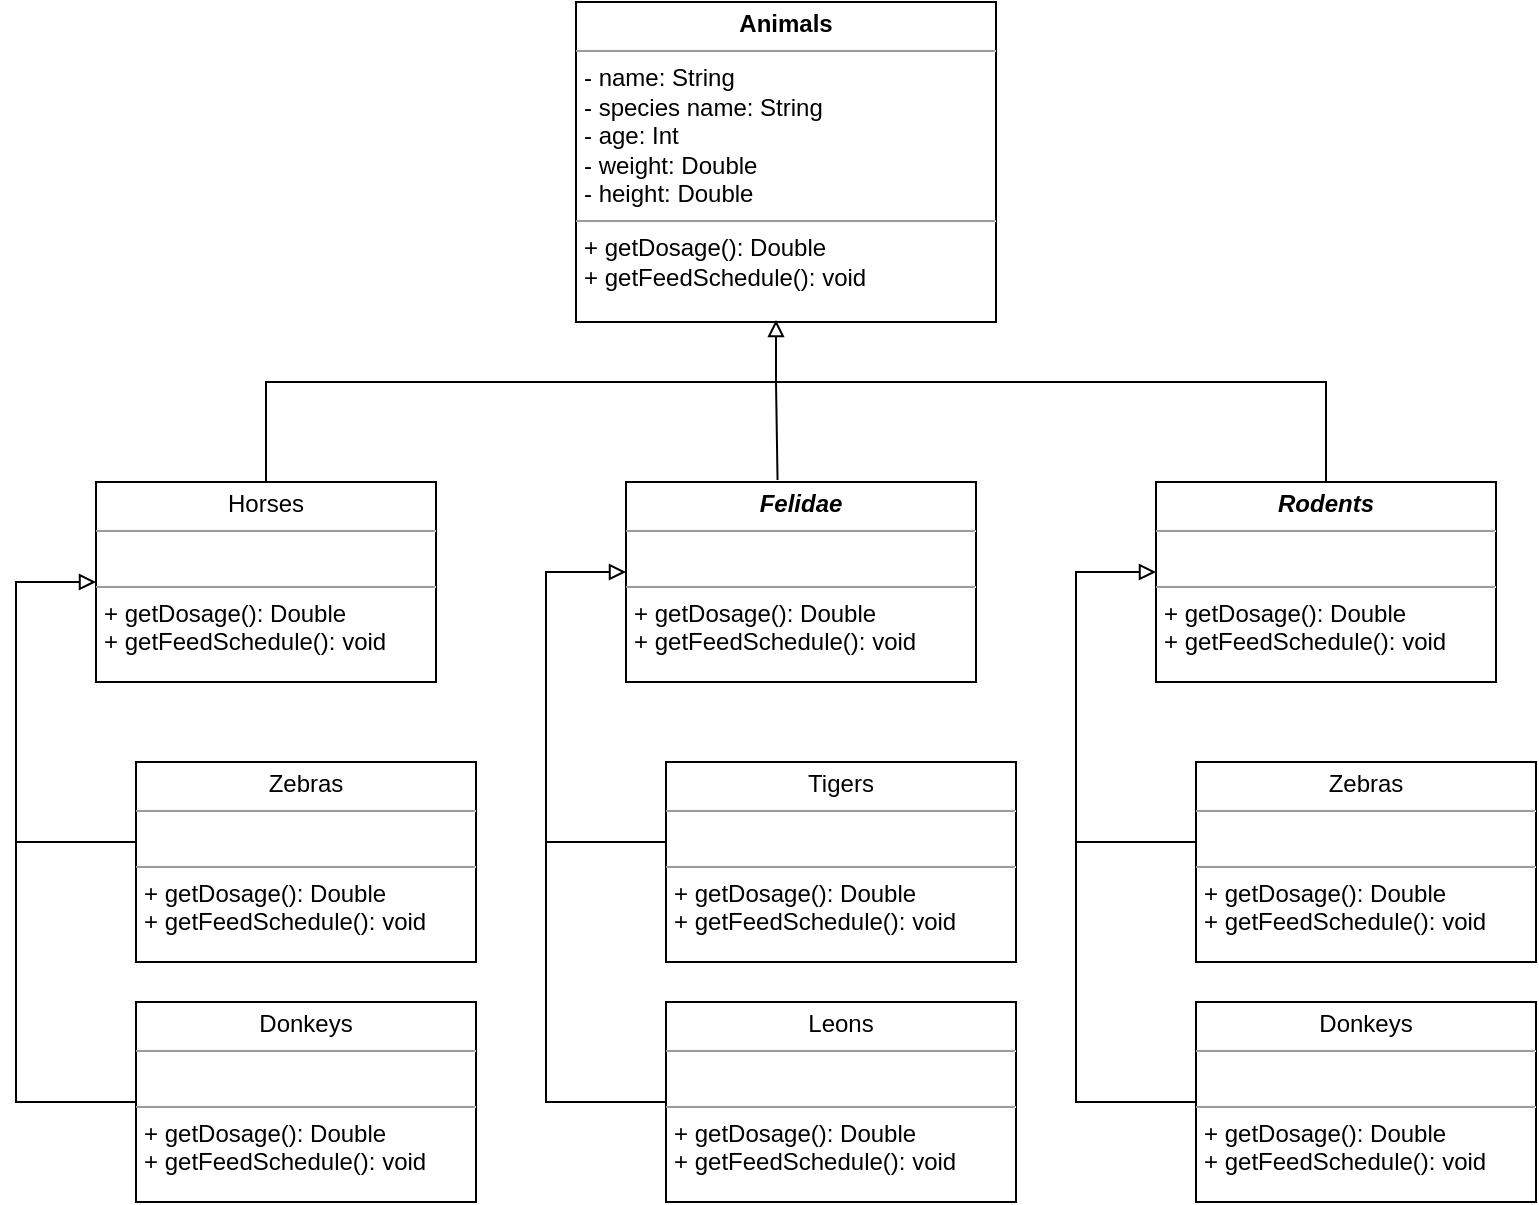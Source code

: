 <mxfile version="20.2.5" type="github">
  <diagram name="Page-1" id="c4acf3e9-155e-7222-9cf6-157b1a14988f">
    <mxGraphModel dx="1130" dy="661" grid="1" gridSize="10" guides="1" tooltips="1" connect="1" arrows="1" fold="1" page="1" pageScale="1" pageWidth="850" pageHeight="1100" background="none" math="0" shadow="0">
      <root>
        <mxCell id="0" />
        <mxCell id="1" parent="0" />
        <mxCell id="5d2195bd80daf111-18" value="&lt;p style=&quot;margin:0px;margin-top:4px;text-align:center;&quot;&gt;&lt;b&gt;Animals&lt;/b&gt;&lt;/p&gt;&lt;hr size=&quot;1&quot;&gt;&lt;p style=&quot;margin:0px;margin-left:4px;&quot;&gt;&lt;font style=&quot;font-size: 12px;&quot;&gt;-&lt;/font&gt; name: String&lt;br&gt;&lt;/p&gt;&lt;p style=&quot;margin:0px;margin-left:4px;&quot;&gt;- species name: String&lt;br&gt;- age: Int&lt;/p&gt;&lt;p style=&quot;margin:0px;margin-left:4px;&quot;&gt;- weight: Double&lt;/p&gt;&lt;p style=&quot;margin:0px;margin-left:4px;&quot;&gt;- height: Double&lt;br&gt;&lt;/p&gt;&lt;hr size=&quot;1&quot;&gt;&lt;p style=&quot;margin:0px;margin-left:4px;&quot;&gt;+ getDosage(): Double&lt;br&gt;+ getFeedSchedule(): void&lt;/p&gt;" style="verticalAlign=top;align=left;overflow=fill;fontSize=12;fontFamily=Helvetica;html=1;rounded=0;shadow=0;comic=0;labelBackgroundColor=none;strokeWidth=1" parent="1" vertex="1">
          <mxGeometry x="320" y="40" width="210" height="160" as="geometry" />
        </mxCell>
        <mxCell id="hk8cVB6VenFi6ulIDE1M-6" value="&lt;p style=&quot;margin:0px;margin-top:4px;text-align:center;&quot;&gt;Horses&lt;br&gt;&lt;/p&gt;&lt;hr size=&quot;1&quot;&gt;&lt;div&gt;&lt;br&gt;&lt;/div&gt;&lt;hr size=&quot;1&quot;&gt;&lt;p style=&quot;margin:0px;margin-left:4px;&quot;&gt;+ getDosage(): Double&lt;/p&gt;&lt;p style=&quot;margin:0px;margin-left:4px;&quot;&gt;+ getFeedSchedule(): void&lt;br&gt;&lt;/p&gt;" style="verticalAlign=top;align=left;overflow=fill;fontSize=12;fontFamily=Helvetica;html=1;" vertex="1" parent="1">
          <mxGeometry x="80" y="280" width="170" height="100" as="geometry" />
        </mxCell>
        <mxCell id="hk8cVB6VenFi6ulIDE1M-8" value="&lt;p style=&quot;margin:0px;margin-top:4px;text-align:center;&quot;&gt;&lt;b&gt;&lt;i&gt;Felidae&lt;/i&gt;&lt;/b&gt;&lt;br&gt;&lt;/p&gt;&lt;hr size=&quot;1&quot;&gt;&lt;p style=&quot;margin:0px;margin-left:4px;&quot;&gt;&lt;br&gt;&lt;/p&gt;&lt;hr size=&quot;1&quot;&gt;&lt;p style=&quot;margin:0px;margin-left:4px;&quot;&gt;+ getDosage(): Double&lt;br&gt;&lt;/p&gt;&lt;p style=&quot;margin:0px;margin-left:4px;&quot;&gt;+ getFeedSchedule(): void&lt;/p&gt;&lt;p style=&quot;margin:0px;margin-left:4px;&quot;&gt;&lt;/p&gt;" style="verticalAlign=top;align=left;overflow=fill;fontSize=12;fontFamily=Helvetica;html=1;" vertex="1" parent="1">
          <mxGeometry x="345" y="280" width="175" height="100" as="geometry" />
        </mxCell>
        <mxCell id="hk8cVB6VenFi6ulIDE1M-9" value="&lt;p style=&quot;margin:0px;margin-top:4px;text-align:center;&quot;&gt;&lt;b&gt;&lt;i&gt;Rodents&lt;/i&gt;&lt;/b&gt;&lt;/p&gt;&lt;hr size=&quot;1&quot;&gt;&lt;p style=&quot;margin:0px;margin-left:4px;&quot;&gt;&lt;br&gt;&lt;/p&gt;&lt;hr size=&quot;1&quot;&gt;&lt;p style=&quot;margin:0px;margin-left:4px;&quot;&gt;+ getDosage(): Double&lt;br&gt;&lt;/p&gt;&lt;p style=&quot;margin:0px;margin-left:4px;&quot;&gt;+ getFeedSchedule(): void&lt;/p&gt;&lt;p style=&quot;margin:0px;margin-left:4px;&quot;&gt;&lt;/p&gt;" style="verticalAlign=top;align=left;overflow=fill;fontSize=12;fontFamily=Helvetica;html=1;" vertex="1" parent="1">
          <mxGeometry x="610" y="280" width="170" height="100" as="geometry" />
        </mxCell>
        <mxCell id="hk8cVB6VenFi6ulIDE1M-12" value="" style="endArrow=block;html=1;rounded=0;fontSize=12;endFill=0;edgeStyle=elbowEdgeStyle;elbow=vertical;exitX=0.5;exitY=0;exitDx=0;exitDy=0;strokeWidth=1;" edge="1" parent="1" source="hk8cVB6VenFi6ulIDE1M-6">
          <mxGeometry width="50" height="50" relative="1" as="geometry">
            <mxPoint x="120" y="250" as="sourcePoint" />
            <mxPoint x="420" y="199" as="targetPoint" />
            <Array as="points">
              <mxPoint x="270" y="230" />
            </Array>
          </mxGeometry>
        </mxCell>
        <mxCell id="hk8cVB6VenFi6ulIDE1M-14" value="" style="endArrow=none;html=1;rounded=0;fontSize=12;elbow=vertical;exitX=0.433;exitY=-0.01;exitDx=0;exitDy=0;exitPerimeter=0;" edge="1" parent="1" source="hk8cVB6VenFi6ulIDE1M-8">
          <mxGeometry width="50" height="50" relative="1" as="geometry">
            <mxPoint x="420" y="260" as="sourcePoint" />
            <mxPoint x="420" y="230" as="targetPoint" />
          </mxGeometry>
        </mxCell>
        <mxCell id="hk8cVB6VenFi6ulIDE1M-15" value="" style="endArrow=none;html=1;rounded=0;fontSize=12;elbow=vertical;edgeStyle=elbowEdgeStyle;exitX=0.5;exitY=0;exitDx=0;exitDy=0;" edge="1" parent="1" source="hk8cVB6VenFi6ulIDE1M-9">
          <mxGeometry width="50" height="50" relative="1" as="geometry">
            <mxPoint x="690" y="270" as="sourcePoint" />
            <mxPoint x="410" y="230" as="targetPoint" />
            <Array as="points">
              <mxPoint x="580" y="230" />
            </Array>
          </mxGeometry>
        </mxCell>
        <mxCell id="hk8cVB6VenFi6ulIDE1M-16" value="&lt;p style=&quot;margin:0px;margin-top:4px;text-align:center;&quot;&gt;Zebras&lt;br&gt;&lt;/p&gt;&lt;hr size=&quot;1&quot;&gt;&lt;div&gt;&lt;br&gt;&lt;/div&gt;&lt;hr size=&quot;1&quot;&gt;&lt;p style=&quot;margin:0px;margin-left:4px;&quot;&gt;+ getDosage(): Double&lt;/p&gt;&lt;p style=&quot;margin:0px;margin-left:4px;&quot;&gt;+ getFeedSchedule(): void&lt;/p&gt;" style="verticalAlign=top;align=left;overflow=fill;fontSize=12;fontFamily=Helvetica;html=1;" vertex="1" parent="1">
          <mxGeometry x="100" y="420" width="170" height="100" as="geometry" />
        </mxCell>
        <mxCell id="hk8cVB6VenFi6ulIDE1M-21" value="&lt;p style=&quot;margin:0px;margin-top:4px;text-align:center;&quot;&gt;Donkeys&lt;br&gt;&lt;/p&gt;&lt;hr size=&quot;1&quot;&gt;&lt;div&gt;&lt;br&gt;&lt;/div&gt;&lt;hr size=&quot;1&quot;&gt;&lt;p style=&quot;margin:0px;margin-left:4px;&quot;&gt;+ getDosage(): Double&lt;br&gt;&lt;/p&gt;&lt;p style=&quot;margin:0px;margin-left:4px;&quot;&gt;+ getFeedSchedule(): void&lt;/p&gt;" style="verticalAlign=top;align=left;overflow=fill;fontSize=12;fontFamily=Helvetica;html=1;" vertex="1" parent="1">
          <mxGeometry x="100" y="540" width="170" height="100" as="geometry" />
        </mxCell>
        <mxCell id="hk8cVB6VenFi6ulIDE1M-22" value="" style="endArrow=block;html=1;rounded=0;fontSize=12;endFill=0;edgeStyle=elbowEdgeStyle;strokeWidth=1;exitX=0;exitY=0.5;exitDx=0;exitDy=0;entryX=0;entryY=0.5;entryDx=0;entryDy=0;" edge="1" parent="1" source="hk8cVB6VenFi6ulIDE1M-21" target="hk8cVB6VenFi6ulIDE1M-6">
          <mxGeometry width="50" height="50" relative="1" as="geometry">
            <mxPoint x="10" y="460" as="sourcePoint" />
            <mxPoint x="50" y="325.0" as="targetPoint" />
            <Array as="points">
              <mxPoint x="40" y="450" />
            </Array>
          </mxGeometry>
        </mxCell>
        <mxCell id="hk8cVB6VenFi6ulIDE1M-25" value="" style="line;strokeWidth=1;html=1;fontSize=12;" vertex="1" parent="1">
          <mxGeometry x="40" y="455" width="60" height="10" as="geometry" />
        </mxCell>
        <mxCell id="hk8cVB6VenFi6ulIDE1M-28" value="&lt;p style=&quot;margin:0px;margin-top:4px;text-align:center;&quot;&gt;Tigers&lt;br&gt;&lt;/p&gt;&lt;hr size=&quot;1&quot;&gt;&lt;div&gt;&lt;br&gt;&lt;/div&gt;&lt;hr size=&quot;1&quot;&gt;&lt;p style=&quot;margin:0px;margin-left:4px;&quot;&gt;+ getDosage(): Double&lt;/p&gt;&lt;p style=&quot;margin:0px;margin-left:4px;&quot;&gt;+ getFeedSchedule(): void&lt;/p&gt;" style="verticalAlign=top;align=left;overflow=fill;fontSize=12;fontFamily=Helvetica;html=1;" vertex="1" parent="1">
          <mxGeometry x="365" y="420" width="175" height="100" as="geometry" />
        </mxCell>
        <mxCell id="hk8cVB6VenFi6ulIDE1M-29" value="&lt;p style=&quot;margin:0px;margin-top:4px;text-align:center;&quot;&gt;Leons&lt;br&gt;&lt;/p&gt;&lt;hr size=&quot;1&quot;&gt;&lt;div&gt;&lt;br&gt;&lt;/div&gt;&lt;hr size=&quot;1&quot;&gt;&lt;p style=&quot;margin:0px;margin-left:4px;&quot;&gt;+ getDosage(): Double&lt;/p&gt;&lt;p style=&quot;margin:0px;margin-left:4px;&quot;&gt;+ getFeedSchedule(): void&lt;/p&gt;" style="verticalAlign=top;align=left;overflow=fill;fontSize=12;fontFamily=Helvetica;html=1;" vertex="1" parent="1">
          <mxGeometry x="365" y="540" width="175" height="100" as="geometry" />
        </mxCell>
        <mxCell id="hk8cVB6VenFi6ulIDE1M-30" value="" style="endArrow=block;html=1;rounded=0;fontSize=12;endFill=0;edgeStyle=elbowEdgeStyle;strokeWidth=1;exitX=0;exitY=0.5;exitDx=0;exitDy=0;entryX=0;entryY=0.5;entryDx=0;entryDy=0;" edge="1" source="hk8cVB6VenFi6ulIDE1M-29" parent="1">
          <mxGeometry width="50" height="50" relative="1" as="geometry">
            <mxPoint x="275" y="460" as="sourcePoint" />
            <mxPoint x="345" y="325.0" as="targetPoint" />
            <Array as="points">
              <mxPoint x="305" y="450" />
            </Array>
          </mxGeometry>
        </mxCell>
        <mxCell id="hk8cVB6VenFi6ulIDE1M-31" value="" style="line;strokeWidth=1;html=1;fontSize=12;" vertex="1" parent="1">
          <mxGeometry x="305" y="455" width="60" height="10" as="geometry" />
        </mxCell>
        <mxCell id="hk8cVB6VenFi6ulIDE1M-32" value="&lt;p style=&quot;margin:0px;margin-top:4px;text-align:center;&quot;&gt;Zebras&lt;br&gt;&lt;/p&gt;&lt;hr size=&quot;1&quot;&gt;&lt;div&gt;&lt;br&gt;&lt;/div&gt;&lt;hr size=&quot;1&quot;&gt;&lt;p style=&quot;margin:0px;margin-left:4px;&quot;&gt;+ getDosage(): Double&lt;br&gt;&lt;/p&gt;&lt;p style=&quot;margin:0px;margin-left:4px;&quot;&gt;+ getFeedSchedule(): void&lt;/p&gt;&lt;p style=&quot;margin:0px;margin-left:4px;&quot;&gt;&lt;/p&gt;" style="verticalAlign=top;align=left;overflow=fill;fontSize=12;fontFamily=Helvetica;html=1;" vertex="1" parent="1">
          <mxGeometry x="630" y="420" width="170" height="100" as="geometry" />
        </mxCell>
        <mxCell id="hk8cVB6VenFi6ulIDE1M-33" value="&lt;p style=&quot;margin:0px;margin-top:4px;text-align:center;&quot;&gt;Donkeys&lt;br&gt;&lt;/p&gt;&lt;hr size=&quot;1&quot;&gt;&lt;div&gt;&lt;br&gt;&lt;/div&gt;&lt;hr size=&quot;1&quot;&gt;&lt;p style=&quot;margin:0px;margin-left:4px;&quot;&gt;+ getDosage(): Double&lt;br&gt;&lt;/p&gt;&lt;p style=&quot;margin:0px;margin-left:4px;&quot;&gt;+ getFeedSchedule(): void&lt;/p&gt;&lt;p style=&quot;margin:0px;margin-left:4px;&quot;&gt;&lt;/p&gt;" style="verticalAlign=top;align=left;overflow=fill;fontSize=12;fontFamily=Helvetica;html=1;" vertex="1" parent="1">
          <mxGeometry x="630" y="540" width="170" height="100" as="geometry" />
        </mxCell>
        <mxCell id="hk8cVB6VenFi6ulIDE1M-34" value="" style="endArrow=block;html=1;rounded=0;fontSize=12;endFill=0;edgeStyle=elbowEdgeStyle;strokeWidth=1;exitX=0;exitY=0.5;exitDx=0;exitDy=0;entryX=0;entryY=0.5;entryDx=0;entryDy=0;" edge="1" source="hk8cVB6VenFi6ulIDE1M-33" parent="1">
          <mxGeometry width="50" height="50" relative="1" as="geometry">
            <mxPoint x="540" y="460" as="sourcePoint" />
            <mxPoint x="610" y="325.0" as="targetPoint" />
            <Array as="points">
              <mxPoint x="570" y="450" />
            </Array>
          </mxGeometry>
        </mxCell>
        <mxCell id="hk8cVB6VenFi6ulIDE1M-35" value="" style="line;strokeWidth=1;html=1;fontSize=12;" vertex="1" parent="1">
          <mxGeometry x="570" y="455" width="60" height="10" as="geometry" />
        </mxCell>
      </root>
    </mxGraphModel>
  </diagram>
</mxfile>
